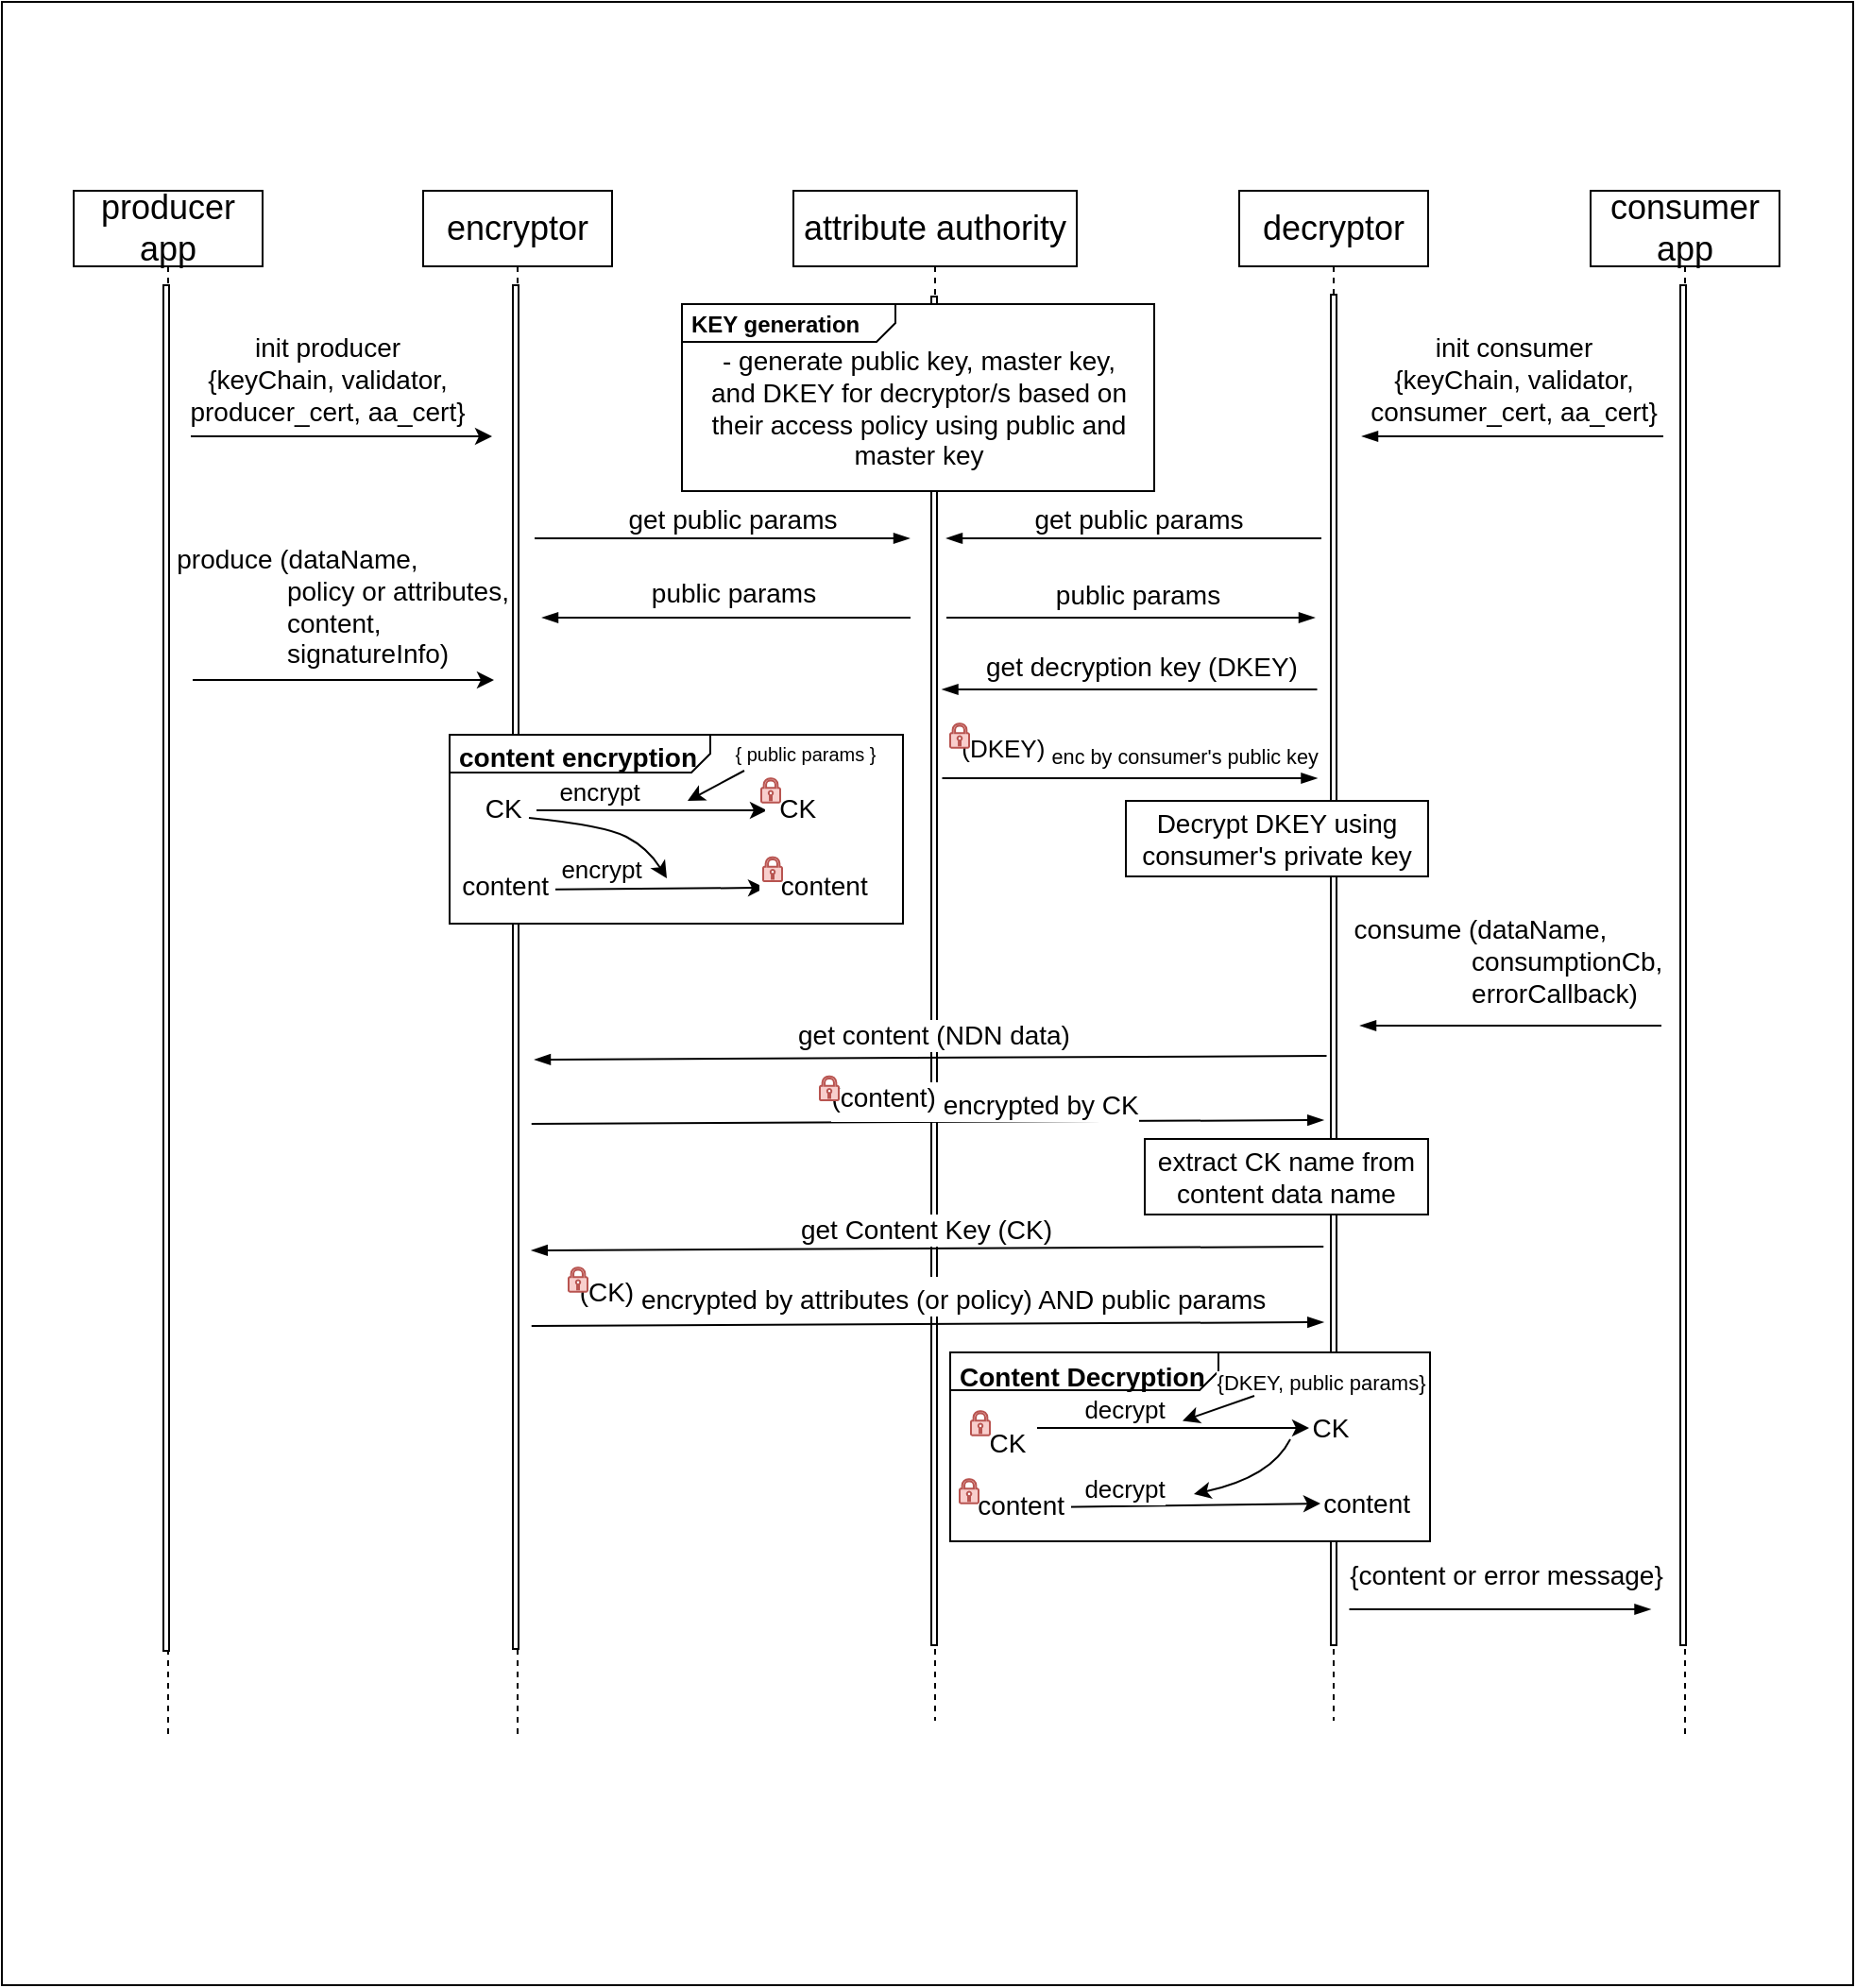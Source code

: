 <mxfile version="21.3.7" type="github" pages="2">
  <diagram name="Page-1" id="2YBvvXClWsGukQMizWep">
    <mxGraphModel dx="1372" dy="1917" grid="1" gridSize="10" guides="1" tooltips="1" connect="1" arrows="1" fold="1" page="1" pageScale="1" pageWidth="850" pageHeight="1100" math="0" shadow="0">
      <root>
        <mxCell id="0" />
        <mxCell id="1" parent="0" />
        <mxCell id="4xCnmBuZAuux_tQDBE8D-87" value="" style="rounded=0;whiteSpace=wrap;html=1;" parent="1" vertex="1">
          <mxGeometry x="70" y="-70" width="980" height="1050" as="geometry" />
        </mxCell>
        <mxCell id="aM9ryv3xv72pqoxQDRHE-1" value="&lt;font style=&quot;font-size: 18px;&quot;&gt;encryptor&lt;/font&gt;" style="shape=umlLifeline;perimeter=lifelinePerimeter;whiteSpace=wrap;html=1;container=0;dropTarget=0;collapsible=0;recursiveResize=0;outlineConnect=0;portConstraint=eastwest;newEdgeStyle={&quot;edgeStyle&quot;:&quot;elbowEdgeStyle&quot;,&quot;elbow&quot;:&quot;vertical&quot;,&quot;curved&quot;:0,&quot;rounded&quot;:0};" parent="1" vertex="1">
          <mxGeometry x="293" y="30" width="100" height="820" as="geometry" />
        </mxCell>
        <mxCell id="4xCnmBuZAuux_tQDBE8D-14" value="" style="html=1;points=[];perimeter=orthogonalPerimeter;outlineConnect=0;targetShapes=umlLifeline;portConstraint=eastwest;newEdgeStyle={&quot;edgeStyle&quot;:&quot;elbowEdgeStyle&quot;,&quot;elbow&quot;:&quot;vertical&quot;,&quot;curved&quot;:0,&quot;rounded&quot;:0};rounded=0;" parent="aM9ryv3xv72pqoxQDRHE-1" vertex="1">
          <mxGeometry x="47.5" y="50" width="3" height="722" as="geometry" />
        </mxCell>
        <mxCell id="aM9ryv3xv72pqoxQDRHE-5" value="&lt;font style=&quot;font-size: 18px;&quot;&gt;attribute authority&lt;br&gt;&lt;/font&gt;" style="shape=umlLifeline;perimeter=lifelinePerimeter;whiteSpace=wrap;html=1;container=0;dropTarget=0;collapsible=0;recursiveResize=0;outlineConnect=0;portConstraint=eastwest;newEdgeStyle={&quot;edgeStyle&quot;:&quot;elbowEdgeStyle&quot;,&quot;elbow&quot;:&quot;vertical&quot;,&quot;curved&quot;:0,&quot;rounded&quot;:0};" parent="1" vertex="1">
          <mxGeometry x="489" y="30" width="150" height="810" as="geometry" />
        </mxCell>
        <mxCell id="aM9ryv3xv72pqoxQDRHE-6" value="" style="html=1;points=[];perimeter=orthogonalPerimeter;outlineConnect=0;targetShapes=umlLifeline;portConstraint=eastwest;newEdgeStyle={&quot;edgeStyle&quot;:&quot;elbowEdgeStyle&quot;,&quot;elbow&quot;:&quot;vertical&quot;,&quot;curved&quot;:0,&quot;rounded&quot;:0};" parent="aM9ryv3xv72pqoxQDRHE-5" vertex="1">
          <mxGeometry x="73" y="56" width="3" height="714" as="geometry" />
        </mxCell>
        <mxCell id="--uOOFQUKAcR9e7xUCM7-2" value="&lt;font style=&quot;font-size: 18px;&quot;&gt;decryptor&lt;/font&gt;" style="shape=umlLifeline;perimeter=lifelinePerimeter;whiteSpace=wrap;html=1;container=0;dropTarget=0;collapsible=0;recursiveResize=0;outlineConnect=0;portConstraint=eastwest;newEdgeStyle={&quot;edgeStyle&quot;:&quot;elbowEdgeStyle&quot;,&quot;elbow&quot;:&quot;vertical&quot;,&quot;curved&quot;:0,&quot;rounded&quot;:0};" parent="1" vertex="1">
          <mxGeometry x="725" y="30" width="100" height="810" as="geometry" />
        </mxCell>
        <mxCell id="4xCnmBuZAuux_tQDBE8D-13" value="" style="html=1;points=[];perimeter=orthogonalPerimeter;outlineConnect=0;targetShapes=umlLifeline;portConstraint=eastwest;newEdgeStyle={&quot;edgeStyle&quot;:&quot;elbowEdgeStyle&quot;,&quot;elbow&quot;:&quot;vertical&quot;,&quot;curved&quot;:0,&quot;rounded&quot;:0};" parent="--uOOFQUKAcR9e7xUCM7-2" vertex="1">
          <mxGeometry x="48.5" y="55" width="3" height="715" as="geometry" />
        </mxCell>
        <mxCell id="4xCnmBuZAuux_tQDBE8D-1" value="" style="endArrow=blockThin;html=1;rounded=0;endSize=6;endFill=1;" parent="1" edge="1">
          <mxGeometry width="50" height="50" relative="1" as="geometry">
            <mxPoint x="352" y="214" as="sourcePoint" />
            <mxPoint x="550.5" y="214" as="targetPoint" />
          </mxGeometry>
        </mxCell>
        <mxCell id="4xCnmBuZAuux_tQDBE8D-3" value="" style="endArrow=blockThin;html=1;rounded=0;strokeColor=default;jumpStyle=none;jumpSize=5;endSize=6;endFill=1;" parent="1" edge="1">
          <mxGeometry width="50" height="50" relative="1" as="geometry">
            <mxPoint x="551" y="256" as="sourcePoint" />
            <mxPoint x="356" y="256" as="targetPoint" />
          </mxGeometry>
        </mxCell>
        <mxCell id="4xCnmBuZAuux_tQDBE8D-28" value="&lt;span style=&quot;text-align: left; font-size: 14px;&quot;&gt;public params&lt;br style=&quot;font-size: 14px;&quot;&gt;&lt;/span&gt;" style="edgeLabel;html=1;align=center;verticalAlign=middle;resizable=0;points=[];fontSize=14;labelBackgroundColor=none;" parent="4xCnmBuZAuux_tQDBE8D-3" vertex="1" connectable="0">
          <mxGeometry x="0.233" y="-1" relative="1" as="geometry">
            <mxPoint x="26" y="-12" as="offset" />
          </mxGeometry>
        </mxCell>
        <mxCell id="4xCnmBuZAuux_tQDBE8D-4" value="&lt;font style=&quot;font-size: 14px;&quot;&gt;get public params&lt;/font&gt;" style="text;html=1;strokeColor=none;fillColor=none;align=center;verticalAlign=middle;whiteSpace=wrap;rounded=0;fontSize=14;" parent="1" vertex="1">
          <mxGeometry x="387" y="189" width="140" height="30" as="geometry" />
        </mxCell>
        <mxCell id="4xCnmBuZAuux_tQDBE8D-9" value="" style="endArrow=none;html=1;rounded=0;strokeColor=default;jumpStyle=none;jumpSize=5;endSize=6;endFill=0;startArrow=blockThin;startFill=1;" parent="1" edge="1">
          <mxGeometry width="50" height="50" relative="1" as="geometry">
            <mxPoint x="765" y="256" as="sourcePoint" />
            <mxPoint x="570" y="256" as="targetPoint" />
          </mxGeometry>
        </mxCell>
        <mxCell id="4xCnmBuZAuux_tQDBE8D-29" value="public params" style="edgeLabel;html=1;align=center;verticalAlign=middle;resizable=0;points=[];fontSize=14;" parent="4xCnmBuZAuux_tQDBE8D-9" vertex="1" connectable="0">
          <mxGeometry x="0.274" y="-1" relative="1" as="geometry">
            <mxPoint x="30" y="-11" as="offset" />
          </mxGeometry>
        </mxCell>
        <mxCell id="4xCnmBuZAuux_tQDBE8D-11" value="" style="endArrow=none;html=1;rounded=0;endSize=6;startArrow=blockThin;startFill=1;endFill=0;" parent="1" edge="1">
          <mxGeometry width="50" height="50" relative="1" as="geometry">
            <mxPoint x="570" y="214" as="sourcePoint" />
            <mxPoint x="768.5" y="214" as="targetPoint" />
          </mxGeometry>
        </mxCell>
        <mxCell id="4xCnmBuZAuux_tQDBE8D-12" value="get public params" style="text;html=1;strokeColor=none;fillColor=none;align=center;verticalAlign=middle;whiteSpace=wrap;rounded=0;fontSize=14;" parent="1" vertex="1">
          <mxGeometry x="602" y="189" width="140" height="30" as="geometry" />
        </mxCell>
        <mxCell id="4xCnmBuZAuux_tQDBE8D-15" value="" style="endArrow=none;html=1;rounded=0;endSize=6;startArrow=blockThin;startFill=1;endFill=0;" parent="1" edge="1">
          <mxGeometry width="50" height="50" relative="1" as="geometry">
            <mxPoint x="567.75" y="294" as="sourcePoint" />
            <mxPoint x="766.25" y="294" as="targetPoint" />
          </mxGeometry>
        </mxCell>
        <mxCell id="4xCnmBuZAuux_tQDBE8D-32" value="get decryption key (DKEY)" style="edgeLabel;html=1;align=center;verticalAlign=middle;resizable=0;points=[];fontSize=14;" parent="4xCnmBuZAuux_tQDBE8D-15" vertex="1" connectable="0">
          <mxGeometry x="-0.086" y="3" relative="1" as="geometry">
            <mxPoint x="14" y="-9" as="offset" />
          </mxGeometry>
        </mxCell>
        <mxCell id="4xCnmBuZAuux_tQDBE8D-17" value="" style="endArrow=none;html=1;rounded=0;endSize=6;startArrow=blockThin;startFill=1;endFill=0;" parent="1" edge="1">
          <mxGeometry width="50" height="50" relative="1" as="geometry">
            <mxPoint x="352" y="490" as="sourcePoint" />
            <mxPoint x="771.25" y="488" as="targetPoint" />
          </mxGeometry>
        </mxCell>
        <mxCell id="4xCnmBuZAuux_tQDBE8D-22" value="get content (NDN data)" style="edgeLabel;html=1;align=center;verticalAlign=middle;resizable=0;points=[];fontSize=14;" parent="4xCnmBuZAuux_tQDBE8D-17" vertex="1" connectable="0">
          <mxGeometry x="0.134" y="-1" relative="1" as="geometry">
            <mxPoint x="-27" y="-13" as="offset" />
          </mxGeometry>
        </mxCell>
        <mxCell id="4xCnmBuZAuux_tQDBE8D-19" value="" style="endArrow=blockThin;html=1;rounded=0;endSize=6;startArrow=none;startFill=0;endFill=1;" parent="1" edge="1">
          <mxGeometry width="50" height="50" relative="1" as="geometry">
            <mxPoint x="350.38" y="524" as="sourcePoint" />
            <mxPoint x="769.63" y="522" as="targetPoint" />
          </mxGeometry>
        </mxCell>
        <mxCell id="4xCnmBuZAuux_tQDBE8D-20" value="" style="endArrow=none;html=1;rounded=0;endSize=6;startArrow=blockThin;startFill=1;endFill=0;" parent="1" edge="1">
          <mxGeometry width="50" height="50" relative="1" as="geometry">
            <mxPoint x="350.37" y="591" as="sourcePoint" />
            <mxPoint x="769.62" y="589" as="targetPoint" />
          </mxGeometry>
        </mxCell>
        <mxCell id="4xCnmBuZAuux_tQDBE8D-24" value="get Content Key (CK)" style="edgeLabel;html=1;align=center;verticalAlign=middle;resizable=0;points=[];fontSize=14;" parent="4xCnmBuZAuux_tQDBE8D-20" vertex="1" connectable="0">
          <mxGeometry x="-0.225" y="2" relative="1" as="geometry">
            <mxPoint x="46" y="-8" as="offset" />
          </mxGeometry>
        </mxCell>
        <mxCell id="4xCnmBuZAuux_tQDBE8D-21" value="" style="endArrow=blockThin;html=1;rounded=0;endSize=6;startArrow=none;startFill=0;endFill=1;" parent="1" edge="1">
          <mxGeometry width="50" height="50" relative="1" as="geometry">
            <mxPoint x="350.38" y="631" as="sourcePoint" />
            <mxPoint x="769.63" y="629" as="targetPoint" />
          </mxGeometry>
        </mxCell>
        <mxCell id="4xCnmBuZAuux_tQDBE8D-25" value="(CK)&amp;nbsp;&lt;sub style=&quot;font-size: 14px;&quot;&gt;encrypted by attributes (or policy) AND public params&lt;/sub&gt;" style="edgeLabel;html=1;align=center;verticalAlign=middle;resizable=0;points=[];fontSize=14;" parent="4xCnmBuZAuux_tQDBE8D-21" vertex="1" connectable="0">
          <mxGeometry x="-0.164" y="-1" relative="1" as="geometry">
            <mxPoint x="31" y="-16" as="offset" />
          </mxGeometry>
        </mxCell>
        <mxCell id="4xCnmBuZAuux_tQDBE8D-23" value="(content)&amp;nbsp;&lt;sub style=&quot;border-color: var(--border-color); font-size: 14px;&quot;&gt;encrypted by CK&lt;/sub&gt;" style="edgeLabel;html=1;align=center;verticalAlign=middle;resizable=0;points=[];fontSize=14;" parent="1" vertex="1" connectable="0">
          <mxGeometry x="590.002" y="512.005" as="geometry" />
        </mxCell>
        <mxCell id="4xCnmBuZAuux_tQDBE8D-26" value="" style="endArrow=blockThin;html=1;rounded=0;endSize=6;startArrow=none;startFill=0;endFill=1;" parent="1" edge="1">
          <mxGeometry width="50" height="50" relative="1" as="geometry">
            <mxPoint x="567.75" y="341" as="sourcePoint" />
            <mxPoint x="766.25" y="341" as="targetPoint" />
          </mxGeometry>
        </mxCell>
        <mxCell id="4xCnmBuZAuux_tQDBE8D-31" value="(DKEY)&amp;nbsp;&lt;font style=&quot;font-size: 13px;&quot;&gt;&lt;sub style=&quot;&quot;&gt;enc by&amp;nbsp;&lt;/sub&gt;&lt;sub style=&quot;&quot;&gt;consumer&#39;s public key&lt;/sub&gt;&lt;/font&gt;" style="edgeLabel;html=1;align=center;verticalAlign=middle;resizable=0;points=[];fontSize=13;" parent="4xCnmBuZAuux_tQDBE8D-26" vertex="1" connectable="0">
          <mxGeometry x="-0.197" y="-3" relative="1" as="geometry">
            <mxPoint x="24" y="-17" as="offset" />
          </mxGeometry>
        </mxCell>
        <mxCell id="4xCnmBuZAuux_tQDBE8D-35" value="" style="sketch=0;aspect=fixed;pointerEvents=1;shadow=0;dashed=0;html=1;strokeColor=#b85450;labelPosition=center;verticalLabelPosition=bottom;verticalAlign=top;align=center;fillColor=#f8cecc;shape=mxgraph.mscae.enterprise.lock;" parent="1" vertex="1">
          <mxGeometry x="572" y="312" width="10" height="12.83" as="geometry" />
        </mxCell>
        <mxCell id="4xCnmBuZAuux_tQDBE8D-39" value="" style="sketch=0;aspect=fixed;pointerEvents=1;shadow=0;dashed=0;html=1;strokeColor=#b85450;labelPosition=center;verticalLabelPosition=bottom;verticalAlign=top;align=center;fillColor=#f8cecc;shape=mxgraph.mscae.enterprise.lock;" parent="1" vertex="1">
          <mxGeometry x="503" y="498.73" width="10" height="12.83" as="geometry" />
        </mxCell>
        <mxCell id="4xCnmBuZAuux_tQDBE8D-40" value="" style="sketch=0;aspect=fixed;pointerEvents=1;shadow=0;dashed=0;html=1;strokeColor=#b85450;labelPosition=center;verticalLabelPosition=bottom;verticalAlign=top;align=center;fillColor=#f8cecc;shape=mxgraph.mscae.enterprise.lock;" parent="1" vertex="1">
          <mxGeometry x="370" y="600" width="10" height="12.83" as="geometry" />
        </mxCell>
        <mxCell id="4xCnmBuZAuux_tQDBE8D-41" value="&lt;p style=&quot;margin:0px;margin-top:4px;margin-left:5px;text-align:left;&quot;&gt;&lt;b&gt;KEY generation&lt;br&gt;&lt;/b&gt;&lt;/p&gt;" style="html=1;shape=mxgraph.sysml.package;overflow=fill;labelX=113.88;align=left;spacingLeft=5;verticalAlign=top;spacingTop=-3;" parent="1" vertex="1">
          <mxGeometry x="430" y="90" width="250" height="99" as="geometry" />
        </mxCell>
        <mxCell id="4xCnmBuZAuux_tQDBE8D-43" value="&lt;font style=&quot;font-size: 14px;&quot;&gt;- generate public key, master key, and DKEY for decryptor/s based on their access policy using public and master key&lt;/font&gt;" style="text;html=1;strokeColor=none;fillColor=none;align=center;verticalAlign=middle;whiteSpace=wrap;rounded=0;" parent="1" vertex="1">
          <mxGeometry x="437.5" y="110" width="235" height="70" as="geometry" />
        </mxCell>
        <mxCell id="4xCnmBuZAuux_tQDBE8D-47" value="&lt;font style=&quot;font-size: 14px;&quot;&gt;Decrypt DKEY using consumer&#39;s private key&lt;/font&gt;" style="rounded=0;whiteSpace=wrap;html=1;glass=0;" parent="1" vertex="1">
          <mxGeometry x="665" y="353" width="160" height="40" as="geometry" />
        </mxCell>
        <mxCell id="4xCnmBuZAuux_tQDBE8D-48" value="&lt;font style=&quot;font-size: 14px;&quot;&gt;extract CK name from content data name&lt;/font&gt;" style="rounded=0;whiteSpace=wrap;html=1;" parent="1" vertex="1">
          <mxGeometry x="675" y="532" width="150" height="40" as="geometry" />
        </mxCell>
        <mxCell id="4xCnmBuZAuux_tQDBE8D-64" value="&lt;p style=&quot;margin:0px;margin-top:4px;margin-left:5px;text-align:left;&quot;&gt;&lt;b&gt;&lt;font style=&quot;font-size: 14px;&quot;&gt;content encryption&lt;/font&gt;&lt;br&gt;&lt;/b&gt;&lt;/p&gt;" style="html=1;shape=mxgraph.sysml.package;overflow=fill;labelX=138.37;align=left;spacingLeft=5;verticalAlign=top;spacingTop=-3;" parent="1" vertex="1">
          <mxGeometry x="307" y="318" width="240" height="100" as="geometry" />
        </mxCell>
        <mxCell id="4xCnmBuZAuux_tQDBE8D-65" value="" style="endArrow=classic;html=1;rounded=0;" parent="1" edge="1">
          <mxGeometry width="50" height="50" relative="1" as="geometry">
            <mxPoint x="346" y="358" as="sourcePoint" />
            <mxPoint x="475" y="358" as="targetPoint" />
          </mxGeometry>
        </mxCell>
        <mxCell id="4xCnmBuZAuux_tQDBE8D-66" value="{ public params }" style="edgeLabel;html=1;align=center;verticalAlign=middle;resizable=0;points=[];fontSize=10;" parent="4xCnmBuZAuux_tQDBE8D-65" vertex="1" connectable="0">
          <mxGeometry x="-0.084" y="3" relative="1" as="geometry">
            <mxPoint x="90" y="-27" as="offset" />
          </mxGeometry>
        </mxCell>
        <mxCell id="4xCnmBuZAuux_tQDBE8D-67" value="&amp;nbsp; CK" style="edgeLabel;html=1;align=center;verticalAlign=middle;resizable=0;points=[];fontSize=14;" parent="4xCnmBuZAuux_tQDBE8D-65" vertex="1" connectable="0">
          <mxGeometry x="0.857" y="-2" relative="1" as="geometry">
            <mxPoint x="21" y="-3" as="offset" />
          </mxGeometry>
        </mxCell>
        <mxCell id="4xCnmBuZAuux_tQDBE8D-77" value="&lt;font style=&quot;font-size: 13px;&quot;&gt;encrypt&lt;/font&gt;" style="edgeLabel;html=1;align=center;verticalAlign=middle;resizable=0;points=[];fontSize=13;" parent="4xCnmBuZAuux_tQDBE8D-65" vertex="1" connectable="0">
          <mxGeometry x="-0.662" relative="1" as="geometry">
            <mxPoint x="18" y="-10" as="offset" />
          </mxGeometry>
        </mxCell>
        <mxCell id="4xCnmBuZAuux_tQDBE8D-68" value="" style="endArrow=classic;html=1;rounded=0;" parent="1" edge="1">
          <mxGeometry width="50" height="50" relative="1" as="geometry">
            <mxPoint x="349" y="400" as="sourcePoint" />
            <mxPoint x="474" y="399" as="targetPoint" />
          </mxGeometry>
        </mxCell>
        <mxCell id="4xCnmBuZAuux_tQDBE8D-70" value="&lt;font style=&quot;font-size: 14px;&quot;&gt;CK&amp;nbsp;&amp;nbsp;&lt;/font&gt;" style="edgeLabel;html=1;align=center;verticalAlign=middle;resizable=0;points=[];" parent="1" vertex="1" connectable="0">
          <mxGeometry x="527.778" y="367" as="geometry">
            <mxPoint x="-189" y="-10" as="offset" />
          </mxGeometry>
        </mxCell>
        <mxCell id="4xCnmBuZAuux_tQDBE8D-71" value="content&amp;nbsp;" style="edgeLabel;html=1;align=center;verticalAlign=middle;resizable=0;points=[];fontSize=14;" parent="1" vertex="1" connectable="0">
          <mxGeometry x="543.778" y="390" as="geometry">
            <mxPoint x="-206" y="8" as="offset" />
          </mxGeometry>
        </mxCell>
        <mxCell id="4xCnmBuZAuux_tQDBE8D-72" value="&amp;nbsp; &amp;nbsp;content&amp;nbsp;" style="edgeLabel;html=1;align=center;verticalAlign=middle;resizable=0;points=[];fontSize=14;" parent="1" vertex="1" connectable="0">
          <mxGeometry x="502.998" y="400.27" as="geometry">
            <mxPoint x="-2" y="-3" as="offset" />
          </mxGeometry>
        </mxCell>
        <mxCell id="4xCnmBuZAuux_tQDBE8D-73" value="" style="sketch=0;aspect=fixed;pointerEvents=1;shadow=0;dashed=0;html=1;strokeColor=#b85450;labelPosition=center;verticalLabelPosition=bottom;verticalAlign=top;align=center;fillColor=#f8cecc;shape=mxgraph.mscae.enterprise.lock;" parent="1" vertex="1">
          <mxGeometry x="472" y="341" width="10" height="12.83" as="geometry" />
        </mxCell>
        <mxCell id="4xCnmBuZAuux_tQDBE8D-74" value="" style="sketch=0;aspect=fixed;pointerEvents=1;shadow=0;dashed=0;html=1;strokeColor=#b85450;labelPosition=center;verticalLabelPosition=bottom;verticalAlign=top;align=center;fillColor=#f8cecc;shape=mxgraph.mscae.enterprise.lock;" parent="1" vertex="1">
          <mxGeometry x="473" y="382.73" width="10" height="12.83" as="geometry" />
        </mxCell>
        <mxCell id="4xCnmBuZAuux_tQDBE8D-75" value="" style="group" parent="1" vertex="1" connectable="0">
          <mxGeometry x="572" y="645" width="254" height="100" as="geometry" />
        </mxCell>
        <mxCell id="4xCnmBuZAuux_tQDBE8D-54" value="&lt;p style=&quot;margin: 4px 0px 0px 5px; text-align: left;&quot;&gt;&lt;b style=&quot;&quot;&gt;&lt;font style=&quot;font-size: 14px;&quot;&gt;Content Decryption&lt;/font&gt;&lt;br style=&quot;font-size: 15px;&quot;&gt;&lt;/b&gt;&lt;/p&gt;" style="html=1;shape=mxgraph.sysml.package;overflow=fill;labelX=142.93;align=left;spacingLeft=5;verticalAlign=top;spacingTop=-3;fontSize=15;" parent="4xCnmBuZAuux_tQDBE8D-75" vertex="1">
          <mxGeometry width="254" height="100" as="geometry" />
        </mxCell>
        <mxCell id="4xCnmBuZAuux_tQDBE8D-55" value="" style="endArrow=classic;html=1;rounded=0;fontSize=15;" parent="4xCnmBuZAuux_tQDBE8D-75" edge="1">
          <mxGeometry width="50" height="50" relative="1" as="geometry">
            <mxPoint x="46" y="40" as="sourcePoint" />
            <mxPoint x="190" y="40" as="targetPoint" />
          </mxGeometry>
        </mxCell>
        <mxCell id="4xCnmBuZAuux_tQDBE8D-57" value="{DKEY, public params}" style="edgeLabel;html=1;align=center;verticalAlign=middle;resizable=0;points=[];fontSize=11;" parent="4xCnmBuZAuux_tQDBE8D-55" vertex="1" connectable="0">
          <mxGeometry x="-0.084" y="3" relative="1" as="geometry">
            <mxPoint x="84" y="-21" as="offset" />
          </mxGeometry>
        </mxCell>
        <mxCell id="4xCnmBuZAuux_tQDBE8D-59" value="&lt;font style=&quot;font-size: 14px;&quot;&gt;CK&lt;/font&gt;" style="edgeLabel;html=1;align=center;verticalAlign=middle;resizable=0;points=[];fontSize=15;" parent="4xCnmBuZAuux_tQDBE8D-55" vertex="1" connectable="0">
          <mxGeometry x="0.857" y="-2" relative="1" as="geometry">
            <mxPoint x="21" y="-3" as="offset" />
          </mxGeometry>
        </mxCell>
        <mxCell id="4xCnmBuZAuux_tQDBE8D-56" value="" style="endArrow=classic;html=1;rounded=0;fontSize=15;" parent="4xCnmBuZAuux_tQDBE8D-75" edge="1">
          <mxGeometry width="50" height="50" relative="1" as="geometry">
            <mxPoint x="49" y="82" as="sourcePoint" />
            <mxPoint x="196" y="80" as="targetPoint" />
          </mxGeometry>
        </mxCell>
        <mxCell id="4xCnmBuZAuux_tQDBE8D-60" value="&lt;font style=&quot;font-size: 14px;&quot;&gt;CK&lt;/font&gt;" style="edgeLabel;html=1;align=center;verticalAlign=middle;resizable=0;points=[];fontSize=15;" parent="4xCnmBuZAuux_tQDBE8D-75" vertex="1" connectable="0">
          <mxGeometry x="227.778" y="49" as="geometry">
            <mxPoint x="-198" y="-2" as="offset" />
          </mxGeometry>
        </mxCell>
        <mxCell id="4xCnmBuZAuux_tQDBE8D-61" value="&lt;font style=&quot;font-size: 14px;&quot;&gt;content&amp;nbsp;&lt;/font&gt;" style="edgeLabel;html=1;align=center;verticalAlign=middle;resizable=0;points=[];fontSize=15;" parent="4xCnmBuZAuux_tQDBE8D-75" vertex="1" connectable="0">
          <mxGeometry x="244.778" y="72" as="geometry">
            <mxPoint x="-206" y="8" as="offset" />
          </mxGeometry>
        </mxCell>
        <mxCell id="4xCnmBuZAuux_tQDBE8D-62" value="&lt;font style=&quot;font-size: 14px;&quot;&gt;content&amp;nbsp;&lt;/font&gt;" style="edgeLabel;html=1;align=center;verticalAlign=middle;resizable=0;points=[];fontSize=15;" parent="4xCnmBuZAuux_tQDBE8D-75" vertex="1" connectable="0">
          <mxGeometry x="223.998" y="81.27" as="geometry">
            <mxPoint x="-2" y="-3" as="offset" />
          </mxGeometry>
        </mxCell>
        <mxCell id="4xCnmBuZAuux_tQDBE8D-52" value="" style="sketch=0;aspect=fixed;pointerEvents=1;shadow=0;dashed=0;html=1;strokeColor=#b85450;labelPosition=center;verticalLabelPosition=bottom;verticalAlign=top;align=center;fillColor=#f8cecc;shape=mxgraph.mscae.enterprise.lock;fontSize=15;" parent="4xCnmBuZAuux_tQDBE8D-75" vertex="1">
          <mxGeometry x="11" y="31" width="10" height="12.83" as="geometry" />
        </mxCell>
        <mxCell id="4xCnmBuZAuux_tQDBE8D-63" value="" style="sketch=0;aspect=fixed;pointerEvents=1;shadow=0;dashed=0;html=1;strokeColor=#b85450;labelPosition=center;verticalLabelPosition=bottom;verticalAlign=top;align=center;fillColor=#f8cecc;shape=mxgraph.mscae.enterprise.lock;fontSize=15;" parent="4xCnmBuZAuux_tQDBE8D-75" vertex="1">
          <mxGeometry x="5" y="67" width="10" height="12.83" as="geometry" />
        </mxCell>
        <mxCell id="4xCnmBuZAuux_tQDBE8D-82" value="&lt;font style=&quot;font-size: 13px;&quot;&gt;decrypt&lt;/font&gt;" style="edgeLabel;html=1;align=center;verticalAlign=middle;resizable=0;points=[];fontSize=15;" parent="4xCnmBuZAuux_tQDBE8D-75" vertex="1" connectable="0">
          <mxGeometry x="91.222" y="35" as="geometry">
            <mxPoint x="1" y="-6" as="offset" />
          </mxGeometry>
        </mxCell>
        <mxCell id="4xCnmBuZAuux_tQDBE8D-83" value="&lt;font style=&quot;font-size: 13px;&quot;&gt;decrypt&lt;/font&gt;" style="edgeLabel;html=1;align=center;verticalAlign=middle;resizable=0;points=[];fontSize=15;" parent="4xCnmBuZAuux_tQDBE8D-75" vertex="1" connectable="0">
          <mxGeometry x="92.002" y="71" as="geometry" />
        </mxCell>
        <mxCell id="4xCnmBuZAuux_tQDBE8D-84" value="" style="curved=1;endArrow=classic;html=1;rounded=0;fontSize=15;" parent="4xCnmBuZAuux_tQDBE8D-75" edge="1">
          <mxGeometry width="50" height="50" relative="1" as="geometry">
            <mxPoint x="180" y="46" as="sourcePoint" />
            <mxPoint x="129" y="75" as="targetPoint" />
            <Array as="points">
              <mxPoint x="170" y="66" />
            </Array>
          </mxGeometry>
        </mxCell>
        <mxCell id="4xCnmBuZAuux_tQDBE8D-86" value="" style="endArrow=classic;html=1;rounded=0;fontSize=15;" parent="4xCnmBuZAuux_tQDBE8D-75" edge="1">
          <mxGeometry width="50" height="50" relative="1" as="geometry">
            <mxPoint x="161" y="23" as="sourcePoint" />
            <mxPoint x="123" y="36.27" as="targetPoint" />
          </mxGeometry>
        </mxCell>
        <mxCell id="4xCnmBuZAuux_tQDBE8D-79" value="" style="curved=1;endArrow=classic;html=1;rounded=0;" parent="1" edge="1">
          <mxGeometry width="50" height="50" relative="1" as="geometry">
            <mxPoint x="349" y="362" as="sourcePoint" />
            <mxPoint x="422" y="394" as="targetPoint" />
            <Array as="points">
              <mxPoint x="389" y="366" />
              <mxPoint x="412" y="378" />
            </Array>
          </mxGeometry>
        </mxCell>
        <mxCell id="4xCnmBuZAuux_tQDBE8D-80" value="encrypt" style="edgeLabel;html=1;align=center;verticalAlign=middle;resizable=0;points=[];fontSize=13;" parent="1" vertex="1" connectable="0">
          <mxGeometry x="387.002" y="389" as="geometry" />
        </mxCell>
        <mxCell id="4xCnmBuZAuux_tQDBE8D-81" value="" style="endArrow=classic;html=1;rounded=0;" parent="1" edge="1">
          <mxGeometry width="50" height="50" relative="1" as="geometry">
            <mxPoint x="463" y="337" as="sourcePoint" />
            <mxPoint x="433" y="353" as="targetPoint" />
          </mxGeometry>
        </mxCell>
        <mxCell id="ukz8i4zWE4Mde8tVxVIn-1" value="&lt;font style=&quot;font-size: 18px;&quot;&gt;producer&lt;br&gt;app&lt;br&gt;&lt;/font&gt;" style="shape=umlLifeline;perimeter=lifelinePerimeter;whiteSpace=wrap;html=1;container=0;dropTarget=0;collapsible=0;recursiveResize=0;outlineConnect=0;portConstraint=eastwest;newEdgeStyle={&quot;edgeStyle&quot;:&quot;elbowEdgeStyle&quot;,&quot;elbow&quot;:&quot;vertical&quot;,&quot;curved&quot;:0,&quot;rounded&quot;:0};" vertex="1" parent="1">
          <mxGeometry x="108" y="30" width="100" height="820" as="geometry" />
        </mxCell>
        <mxCell id="ukz8i4zWE4Mde8tVxVIn-2" value="" style="html=1;points=[];perimeter=orthogonalPerimeter;outlineConnect=0;targetShapes=umlLifeline;portConstraint=eastwest;newEdgeStyle={&quot;edgeStyle&quot;:&quot;elbowEdgeStyle&quot;,&quot;elbow&quot;:&quot;vertical&quot;,&quot;curved&quot;:0,&quot;rounded&quot;:0};rounded=0;" vertex="1" parent="ukz8i4zWE4Mde8tVxVIn-1">
          <mxGeometry x="47.5" y="50" width="3" height="723" as="geometry" />
        </mxCell>
        <mxCell id="ukz8i4zWE4Mde8tVxVIn-3" value="&lt;font style=&quot;font-size: 18px;&quot;&gt;consumer&lt;br&gt;app&lt;br&gt;&lt;/font&gt;" style="shape=umlLifeline;perimeter=lifelinePerimeter;whiteSpace=wrap;html=1;container=0;dropTarget=0;collapsible=0;recursiveResize=0;outlineConnect=0;portConstraint=eastwest;newEdgeStyle={&quot;edgeStyle&quot;:&quot;elbowEdgeStyle&quot;,&quot;elbow&quot;:&quot;vertical&quot;,&quot;curved&quot;:0,&quot;rounded&quot;:0};" vertex="1" parent="1">
          <mxGeometry x="911" y="30" width="100" height="820" as="geometry" />
        </mxCell>
        <mxCell id="ukz8i4zWE4Mde8tVxVIn-4" value="" style="html=1;points=[];perimeter=orthogonalPerimeter;outlineConnect=0;targetShapes=umlLifeline;portConstraint=eastwest;newEdgeStyle={&quot;edgeStyle&quot;:&quot;elbowEdgeStyle&quot;,&quot;elbow&quot;:&quot;vertical&quot;,&quot;curved&quot;:0,&quot;rounded&quot;:0};rounded=0;" vertex="1" parent="ukz8i4zWE4Mde8tVxVIn-3">
          <mxGeometry x="47.5" y="50" width="3" height="720" as="geometry" />
        </mxCell>
        <mxCell id="ukz8i4zWE4Mde8tVxVIn-6" value="" style="endArrow=classic;html=1;rounded=0;" edge="1" parent="1">
          <mxGeometry width="50" height="50" relative="1" as="geometry">
            <mxPoint x="171" y="289" as="sourcePoint" />
            <mxPoint x="330.5" y="289" as="targetPoint" />
          </mxGeometry>
        </mxCell>
        <mxCell id="ukz8i4zWE4Mde8tVxVIn-9" value="&lt;div style=&quot;text-align: left;&quot;&gt;&lt;span style=&quot;background-color: initial;&quot;&gt;produce (&lt;/span&gt;&lt;span style=&quot;background-color: initial;&quot;&gt;dataName,&lt;/span&gt;&lt;/div&gt;&lt;span style=&quot;background-color: initial;&quot;&gt;&lt;div style=&quot;text-align: left;&quot;&gt;&lt;span style=&quot;background-color: initial;&quot;&gt;&amp;nbsp; &amp;nbsp; &amp;nbsp; &amp;nbsp; &amp;nbsp; &amp;nbsp; &amp;nbsp; &amp;nbsp;policy or attributes,&amp;nbsp;&lt;/span&gt;&lt;/div&gt;&lt;/span&gt;&lt;span style=&quot;background-color: initial;&quot;&gt;&lt;div style=&quot;text-align: left;&quot;&gt;&lt;span style=&quot;background-color: initial;&quot;&gt;&amp;nbsp; &amp;nbsp; &amp;nbsp; &amp;nbsp; &amp;nbsp; &amp;nbsp; &amp;nbsp; &amp;nbsp;content, &lt;br&gt;&amp;nbsp; &amp;nbsp; &amp;nbsp; &amp;nbsp; &amp;nbsp; &amp;nbsp; &amp;nbsp; &amp;nbsp;signatureInfo)&lt;/span&gt;&lt;/div&gt;&lt;/span&gt;" style="edgeLabel;html=1;align=center;verticalAlign=middle;resizable=0;points=[];fontSize=14;labelBackgroundColor=none;" vertex="1" connectable="0" parent="1">
          <mxGeometry x="251.997" y="250" as="geometry" />
        </mxCell>
        <mxCell id="ukz8i4zWE4Mde8tVxVIn-10" value="" style="endArrow=none;html=1;rounded=0;endFill=0;startArrow=blockThin;startFill=1;" edge="1" parent="1">
          <mxGeometry width="50" height="50" relative="1" as="geometry">
            <mxPoint x="789" y="471.97" as="sourcePoint" />
            <mxPoint x="948.5" y="471.97" as="targetPoint" />
          </mxGeometry>
        </mxCell>
        <mxCell id="ukz8i4zWE4Mde8tVxVIn-11" value="&lt;div style=&quot;text-align: left;&quot;&gt;&lt;span style=&quot;background-color: initial;&quot;&gt;consume (&lt;/span&gt;&lt;span style=&quot;background-color: initial;&quot;&gt;dataName,&lt;/span&gt;&lt;/div&gt;&lt;div style=&quot;text-align: left;&quot;&gt;&lt;span style=&quot;background-color: initial;&quot;&gt;&amp;nbsp; &amp;nbsp; &amp;nbsp; &amp;nbsp; &amp;nbsp; &amp;nbsp; &amp;nbsp; &amp;nbsp; consumptionCb,&lt;/span&gt;&lt;/div&gt;&lt;span style=&quot;background-color: initial;&quot;&gt;&lt;/span&gt;&lt;span style=&quot;background-color: initial;&quot;&gt;&lt;div style=&quot;text-align: left;&quot;&gt;&lt;span style=&quot;background-color: initial;&quot;&gt;&amp;nbsp; &amp;nbsp; &amp;nbsp; &amp;nbsp; &amp;nbsp; &amp;nbsp; &amp;nbsp; &amp;nbsp; errorCallback&lt;/span&gt;&lt;span style=&quot;background-color: initial;&quot;&gt;)&lt;/span&gt;&lt;/div&gt;&lt;/span&gt;" style="edgeLabel;html=1;align=center;verticalAlign=middle;resizable=0;points=[];fontSize=14;labelBackgroundColor=none;" vertex="1" connectable="0" parent="1">
          <mxGeometry x="866.997" y="437.97" as="geometry" />
        </mxCell>
        <mxCell id="ukz8i4zWE4Mde8tVxVIn-12" value="" style="endArrow=none;html=1;rounded=0;endFill=0;startArrow=blockThin;startFill=1;" edge="1" parent="1">
          <mxGeometry width="50" height="50" relative="1" as="geometry">
            <mxPoint x="942.75" y="781" as="sourcePoint" />
            <mxPoint x="783.25" y="781" as="targetPoint" />
          </mxGeometry>
        </mxCell>
        <mxCell id="ukz8i4zWE4Mde8tVxVIn-13" value="&lt;div style=&quot;text-align: left;&quot;&gt;{content or error message}&lt;/div&gt;" style="edgeLabel;html=1;align=center;verticalAlign=middle;resizable=0;points=[];fontSize=14;labelBackgroundColor=none;" vertex="1" connectable="0" parent="1">
          <mxGeometry x="860.997" y="753" as="geometry">
            <mxPoint x="5" y="10" as="offset" />
          </mxGeometry>
        </mxCell>
        <mxCell id="ukz8i4zWE4Mde8tVxVIn-14" value="" style="endArrow=none;html=1;rounded=0;endFill=0;startArrow=blockThin;startFill=1;" edge="1" parent="1">
          <mxGeometry width="50" height="50" relative="1" as="geometry">
            <mxPoint x="790" y="160" as="sourcePoint" />
            <mxPoint x="949.5" y="160" as="targetPoint" />
          </mxGeometry>
        </mxCell>
        <mxCell id="ukz8i4zWE4Mde8tVxVIn-16" value="" style="endArrow=classic;html=1;rounded=0;" edge="1" parent="1">
          <mxGeometry width="50" height="50" relative="1" as="geometry">
            <mxPoint x="170" y="160.0" as="sourcePoint" />
            <mxPoint x="329.5" y="160.0" as="targetPoint" />
          </mxGeometry>
        </mxCell>
        <mxCell id="ukz8i4zWE4Mde8tVxVIn-17" value="&lt;div style=&quot;&quot;&gt;init producer&lt;/div&gt;&lt;div style=&quot;&quot;&gt;{keyChain,&amp;nbsp;&lt;span style=&quot;background-color: initial;&quot;&gt;validator,&lt;/span&gt;&lt;/div&gt;&lt;div style=&quot;&quot;&gt;producer_cert,&amp;nbsp;&lt;span style=&quot;background-color: initial;&quot;&gt;aa_cert}&lt;/span&gt;&lt;/div&gt;" style="edgeLabel;html=1;align=center;verticalAlign=middle;resizable=0;points=[];fontSize=14;labelBackgroundColor=none;" vertex="1" connectable="0" parent="1">
          <mxGeometry x="241.997" y="129.33" as="geometry" />
        </mxCell>
        <mxCell id="ukz8i4zWE4Mde8tVxVIn-18" value="&lt;div style=&quot;&quot;&gt;init consumer&lt;/div&gt;&lt;div style=&quot;&quot;&gt;{keyChain,&amp;nbsp;&lt;span style=&quot;background-color: initial;&quot;&gt;validator,&lt;/span&gt;&lt;/div&gt;&lt;div style=&quot;&quot;&gt;consumer_cert,&amp;nbsp;&lt;span style=&quot;background-color: initial;&quot;&gt;aa_cert}&lt;/span&gt;&lt;/div&gt;" style="edgeLabel;html=1;align=center;verticalAlign=middle;resizable=0;points=[];fontSize=14;labelBackgroundColor=none;rotation=0;" vertex="1" connectable="0" parent="1">
          <mxGeometry x="869.997" y="129.33" as="geometry" />
        </mxCell>
      </root>
    </mxGraphModel>
  </diagram>
  <diagram id="lXy7B5VbUtj5mnllIxI4" name="Page-2">
    <mxGraphModel dx="823" dy="490" grid="1" gridSize="10" guides="1" tooltips="1" connect="1" arrows="1" fold="1" page="1" pageScale="1" pageWidth="850" pageHeight="1100" math="0" shadow="0">
      <root>
        <mxCell id="0" />
        <mxCell id="1" parent="0" />
      </root>
    </mxGraphModel>
  </diagram>
</mxfile>
